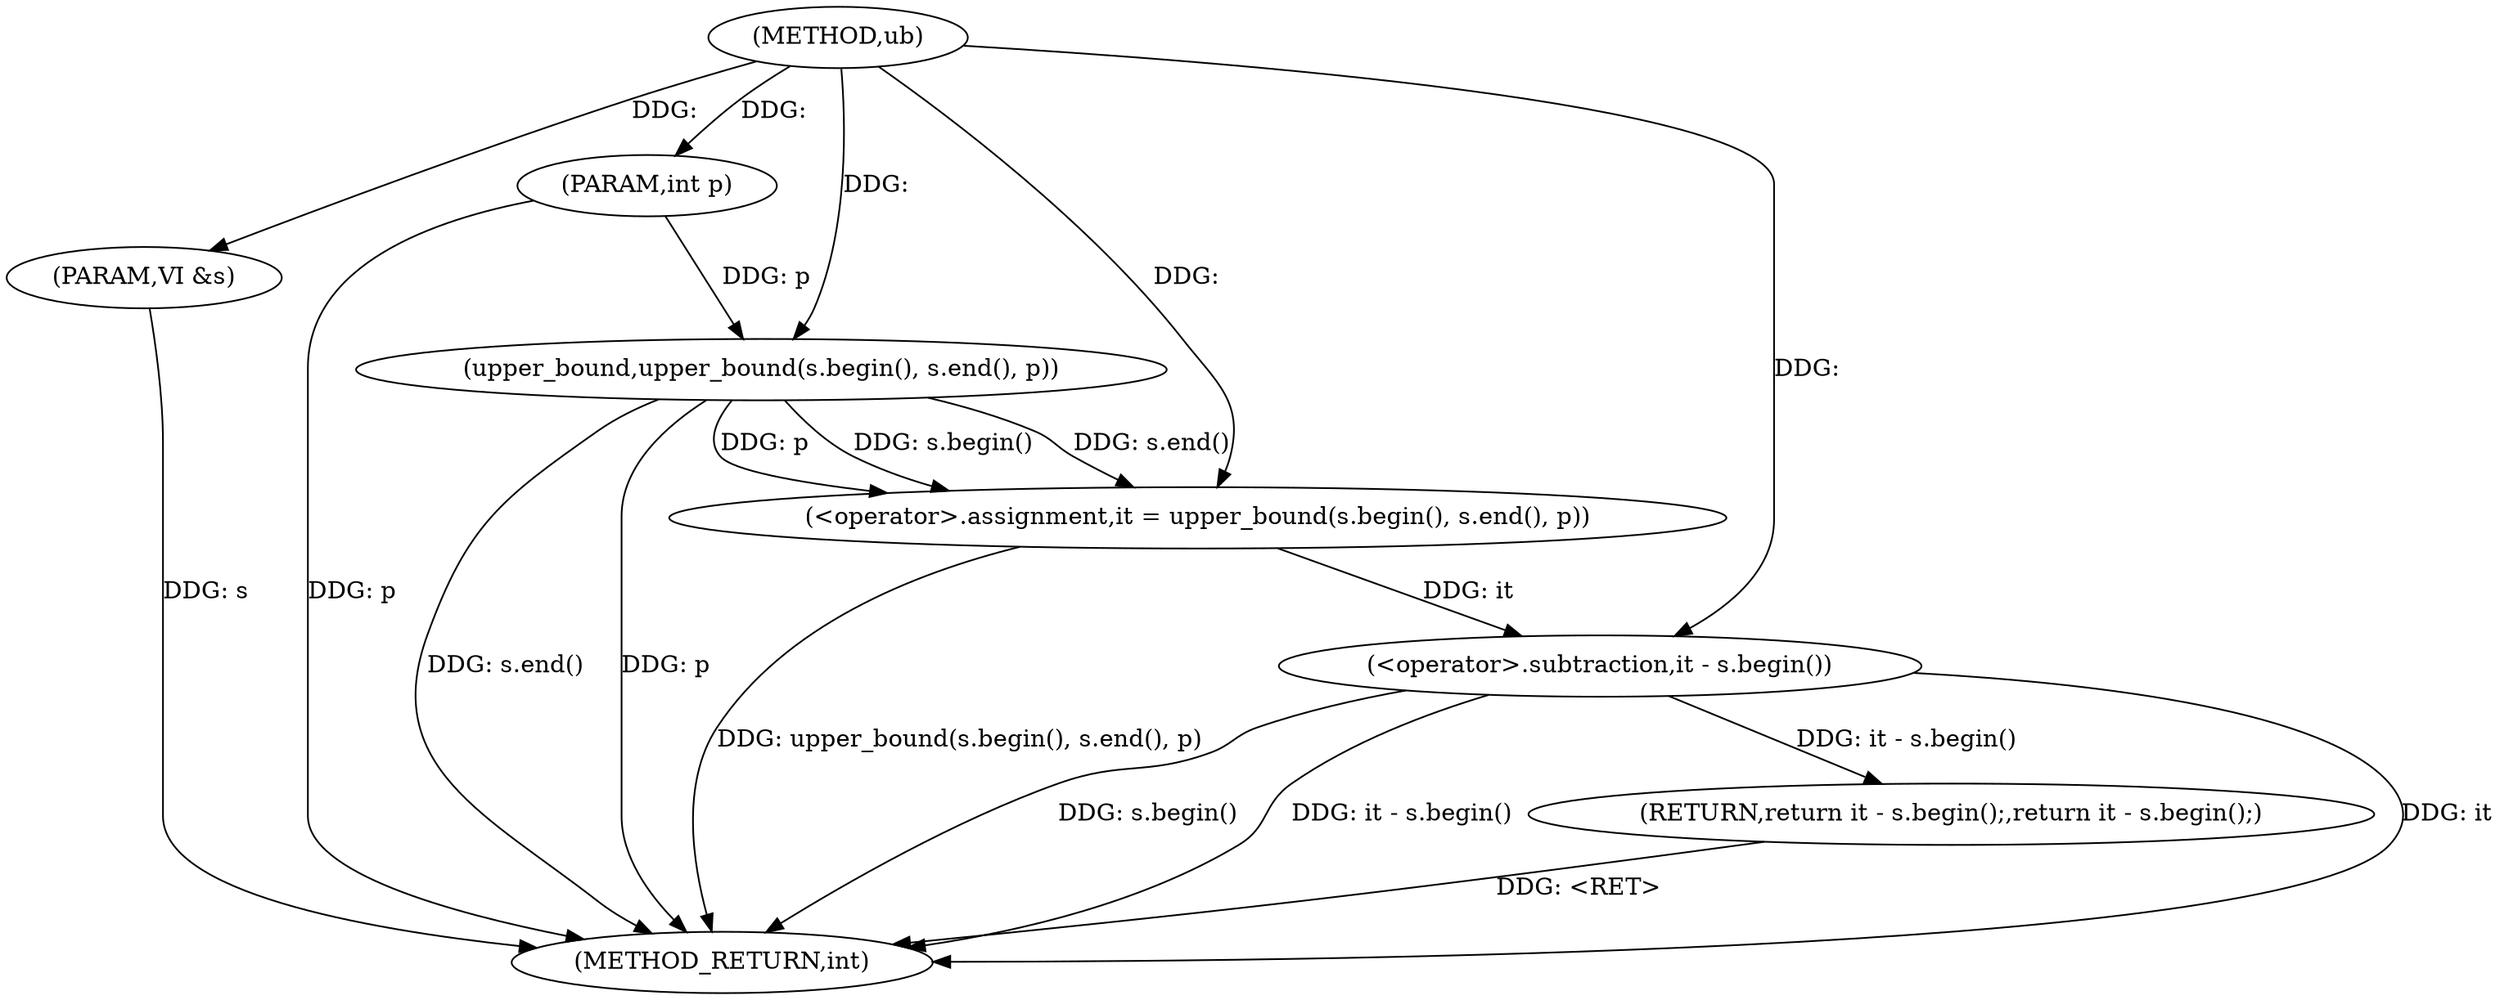 digraph "ub" {  
"1000104" [label = "(METHOD,ub)" ]
"1000119" [label = "(METHOD_RETURN,int)" ]
"1000105" [label = "(PARAM,VI &s)" ]
"1000106" [label = "(PARAM,int p)" ]
"1000109" [label = "(<operator>.assignment,it = upper_bound(s.begin(), s.end(), p))" ]
"1000115" [label = "(RETURN,return it - s.begin();,return it - s.begin();)" ]
"1000116" [label = "(<operator>.subtraction,it - s.begin())" ]
"1000111" [label = "(upper_bound,upper_bound(s.begin(), s.end(), p))" ]
  "1000105" -> "1000119"  [ label = "DDG: s"] 
  "1000106" -> "1000119"  [ label = "DDG: p"] 
  "1000111" -> "1000119"  [ label = "DDG: s.end()"] 
  "1000111" -> "1000119"  [ label = "DDG: p"] 
  "1000109" -> "1000119"  [ label = "DDG: upper_bound(s.begin(), s.end(), p)"] 
  "1000116" -> "1000119"  [ label = "DDG: it"] 
  "1000116" -> "1000119"  [ label = "DDG: s.begin()"] 
  "1000116" -> "1000119"  [ label = "DDG: it - s.begin()"] 
  "1000115" -> "1000119"  [ label = "DDG: <RET>"] 
  "1000104" -> "1000105"  [ label = "DDG: "] 
  "1000104" -> "1000106"  [ label = "DDG: "] 
  "1000111" -> "1000109"  [ label = "DDG: s.begin()"] 
  "1000111" -> "1000109"  [ label = "DDG: s.end()"] 
  "1000111" -> "1000109"  [ label = "DDG: p"] 
  "1000116" -> "1000115"  [ label = "DDG: it - s.begin()"] 
  "1000104" -> "1000109"  [ label = "DDG: "] 
  "1000104" -> "1000111"  [ label = "DDG: "] 
  "1000106" -> "1000111"  [ label = "DDG: p"] 
  "1000109" -> "1000116"  [ label = "DDG: it"] 
  "1000104" -> "1000116"  [ label = "DDG: "] 
}
